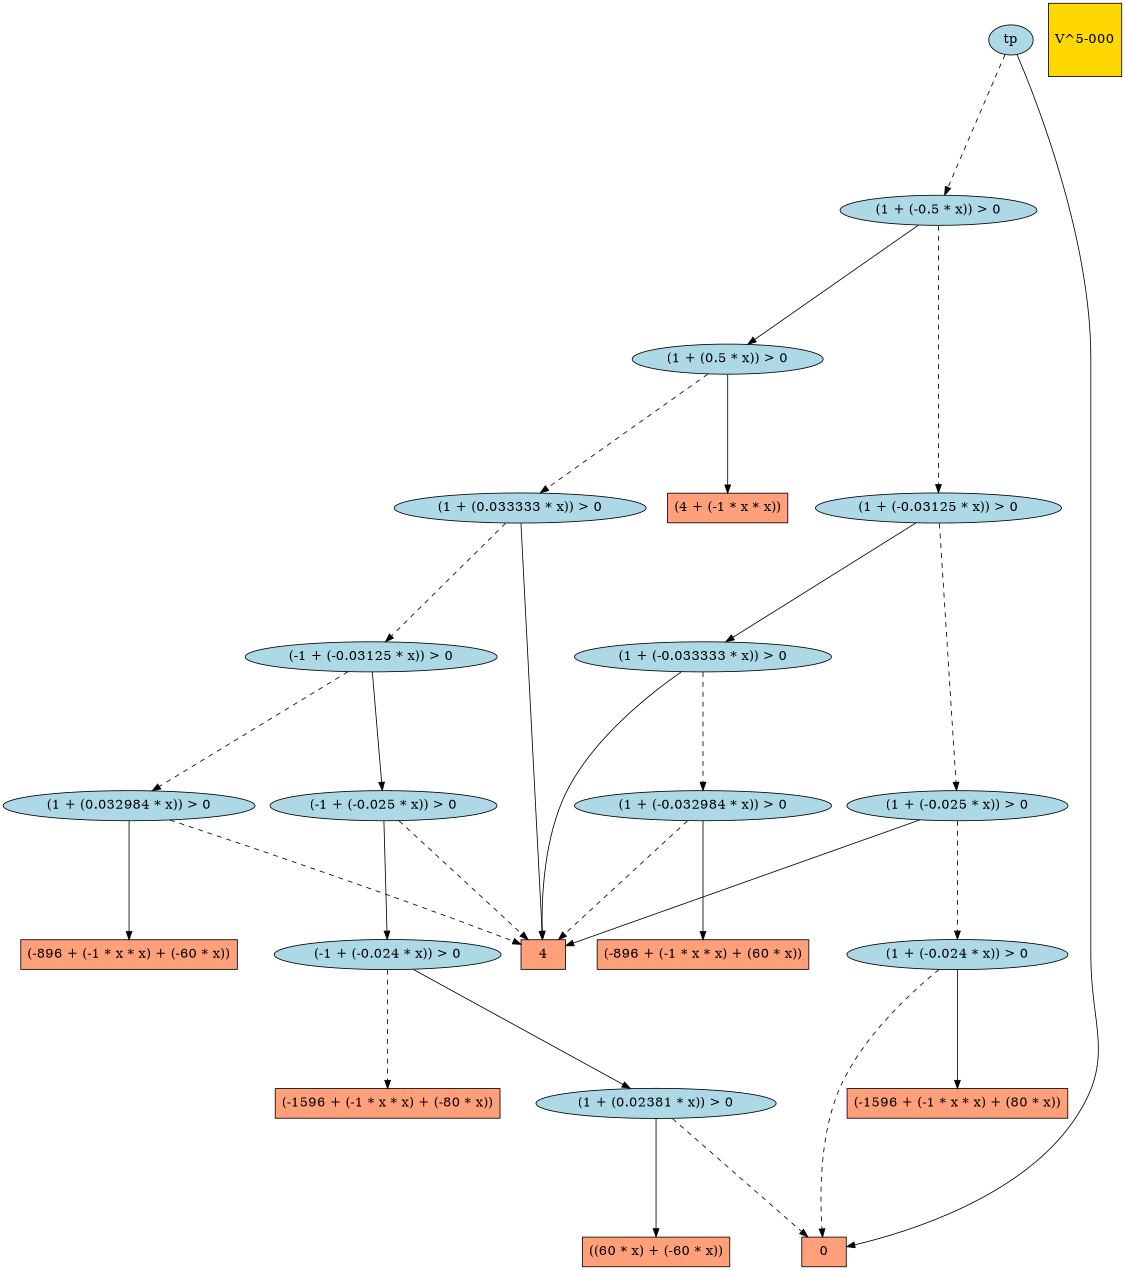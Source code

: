 digraph G { 
graph [ fontname = "Helvetica",fontsize="16",ratio = "auto",
        size="7.5,10",ranksep="2.00" ];
node [fontsize="16"];
"5748" [label="(1 + (0.033333 * x)) > 0",fillcolor=lightblue,color=black,shape=ellipse,style=filled];
"5747" [label="(-1 + (-0.03125 * x)) > 0",fillcolor=lightblue,color=black,shape=ellipse,style=filled];
"5746" [label="(-1 + (-0.025 * x)) > 0",fillcolor=lightblue,color=black,shape=ellipse,style=filled];
"6301" [label="(1 + (-0.5 * x)) > 0",fillcolor=lightblue,color=black,shape=ellipse,style=filled];
"6300" [label="(1 + (0.5 * x)) > 0",fillcolor=lightblue,color=black,shape=ellipse,style=filled];
"2908" [label="(-896 + (-1 * x * x) + (-60 * x))",fillcolor=lightsalmon,color=black,shape=box,style=filled];
"4541" [label="(-1596 + (-1 * x * x) + (-80 * x))",fillcolor=lightsalmon,color=black,shape=box,style=filled];
"3625" [label="(1 + (0.032984 * x)) > 0",fillcolor=lightblue,color=black,shape=ellipse,style=filled];
"4381" [label="(1 + (-0.032984 * x)) > 0",fillcolor=lightblue,color=black,shape=ellipse,style=filled];
"4181" [label="(1 + (-0.025 * x)) > 0",fillcolor=lightblue,color=black,shape=ellipse,style=filled];
"4382" [label="(1 + (-0.033333 * x)) > 0",fillcolor=lightblue,color=black,shape=ellipse,style=filled];
"4383" [label="(1 + (-0.03125 * x)) > 0",fillcolor=lightblue,color=black,shape=ellipse,style=filled];
"4180" [label="(1 + (-0.024 * x)) > 0",fillcolor=lightblue,color=black,shape=ellipse,style=filled];
"1" [label="0",fillcolor=lightsalmon,color=black,shape=box,style=filled];
"6304" [label="tp",fillcolor=lightblue,color=black,shape=ellipse,style=filled];
"5" [label="4",fillcolor=lightsalmon,color=black,shape=box,style=filled];
"2412" [label="(-896 + (-1 * x * x) + (60 * x))",fillcolor=lightsalmon,color=black,shape=box,style=filled];
"4695" [label="(1 + (0.02381 * x)) > 0",fillcolor=lightblue,color=black,shape=ellipse,style=filled];
"8" [label="(4 + (-1 * x * x))",fillcolor=lightsalmon,color=black,shape=box,style=filled];
"4501" [label="((60 * x) + (-60 * x))",fillcolor=lightsalmon,color=black,shape=box,style=filled];
"5453" [label="(-1 + (-0.024 * x)) > 0",fillcolor=lightblue,color=black,shape=ellipse,style=filled];
"_temp_" [label="V^5-000",fillcolor=gold1,color=black,shape=square,style=filled];
"4092" [label="(-1596 + (-1 * x * x) + (80 * x))",fillcolor=lightsalmon,color=black,shape=box,style=filled];
"5748" -> "5747" [color=black,style=dashed];
"5748" -> "5" [color=black,style=solid];
"5747" -> "5746" [color=black,style=solid];
"5747" -> "3625" [color=black,style=dashed];
"5746" -> "5" [color=black,style=dashed];
"5746" -> "5453" [color=black,style=solid];
"6301" -> "6300" [color=black,style=solid];
"6301" -> "4383" [color=black,style=dashed];
"6300" -> "5748" [color=black,style=dashed];
"6300" -> "8" [color=black,style=solid];
"3625" -> "5" [color=black,style=dashed];
"3625" -> "2908" [color=black,style=solid];
"4381" -> "2412" [color=black,style=solid];
"4381" -> "5" [color=black,style=dashed];
"4181" -> "5" [color=black,style=solid];
"4181" -> "4180" [color=black,style=dashed];
"4382" -> "5" [color=black,style=solid];
"4382" -> "4381" [color=black,style=dashed];
"4383" -> "4382" [color=black,style=solid];
"4383" -> "4181" [color=black,style=dashed];
"4180" -> "1" [color=black,style=dashed];
"4180" -> "4092" [color=black,style=solid];
"6304" -> "1" [color=black,style=solid];
"6304" -> "6301" [color=black,style=dashed];
"4695" -> "1" [color=black,style=dashed];
"4695" -> "4501" [color=black,style=solid];
"5453" -> "4695" [color=black,style=solid];
"5453" -> "4541" [color=black,style=dashed];
}
